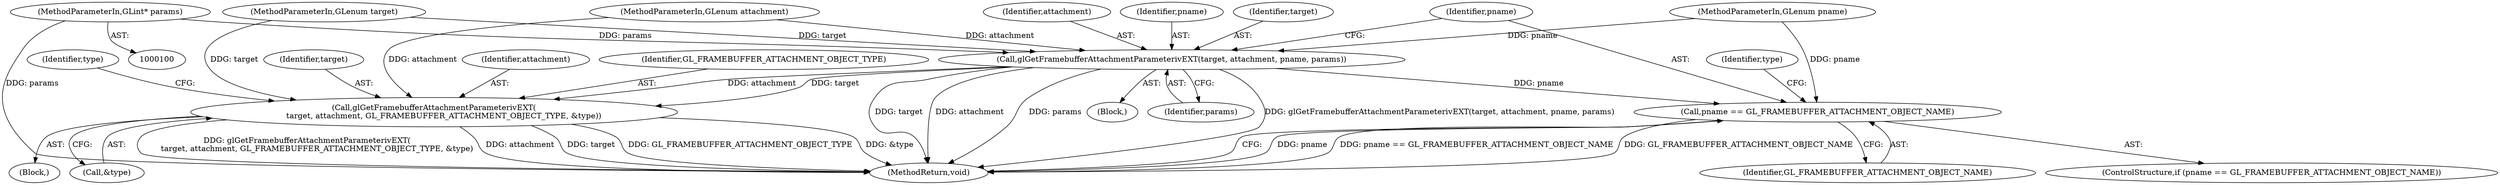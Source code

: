 digraph "0_Chrome_74c1ec481b33194dc7a428f2d58fc89640b313ae@pointer" {
"1000104" [label="(MethodParameterIn,GLint* params)"];
"1000114" [label="(Call,glGetFramebufferAttachmentParameterivEXT(target, attachment, pname, params))"];
"1000120" [label="(Call,pname == GL_FRAMEBUFFER_ATTACHMENT_OBJECT_NAME)"];
"1000132" [label="(Call,glGetFramebufferAttachmentParameterivEXT(\n        target, attachment, GL_FRAMEBUFFER_ATTACHMENT_OBJECT_TYPE, &type))"];
"1000105" [label="(Block,)"];
"1000123" [label="(Block,)"];
"1000115" [label="(Identifier,target)"];
"1000119" [label="(ControlStructure,if (pname == GL_FRAMEBUFFER_ATTACHMENT_OBJECT_NAME))"];
"1000122" [label="(Identifier,GL_FRAMEBUFFER_ATTACHMENT_OBJECT_NAME)"];
"1000163" [label="(MethodReturn,void)"];
"1000136" [label="(Call,&type)"];
"1000114" [label="(Call,glGetFramebufferAttachmentParameterivEXT(target, attachment, pname, params))"];
"1000126" [label="(Identifier,type)"];
"1000116" [label="(Identifier,attachment)"];
"1000134" [label="(Identifier,attachment)"];
"1000132" [label="(Call,glGetFramebufferAttachmentParameterivEXT(\n        target, attachment, GL_FRAMEBUFFER_ATTACHMENT_OBJECT_TYPE, &type))"];
"1000117" [label="(Identifier,pname)"];
"1000135" [label="(Identifier,GL_FRAMEBUFFER_ATTACHMENT_OBJECT_TYPE)"];
"1000139" [label="(Identifier,type)"];
"1000103" [label="(MethodParameterIn,GLenum pname)"];
"1000101" [label="(MethodParameterIn,GLenum target)"];
"1000120" [label="(Call,pname == GL_FRAMEBUFFER_ATTACHMENT_OBJECT_NAME)"];
"1000104" [label="(MethodParameterIn,GLint* params)"];
"1000133" [label="(Identifier,target)"];
"1000118" [label="(Identifier,params)"];
"1000121" [label="(Identifier,pname)"];
"1000102" [label="(MethodParameterIn,GLenum attachment)"];
"1000104" -> "1000100"  [label="AST: "];
"1000104" -> "1000163"  [label="DDG: params"];
"1000104" -> "1000114"  [label="DDG: params"];
"1000114" -> "1000105"  [label="AST: "];
"1000114" -> "1000118"  [label="CFG: "];
"1000115" -> "1000114"  [label="AST: "];
"1000116" -> "1000114"  [label="AST: "];
"1000117" -> "1000114"  [label="AST: "];
"1000118" -> "1000114"  [label="AST: "];
"1000121" -> "1000114"  [label="CFG: "];
"1000114" -> "1000163"  [label="DDG: params"];
"1000114" -> "1000163"  [label="DDG: glGetFramebufferAttachmentParameterivEXT(target, attachment, pname, params)"];
"1000114" -> "1000163"  [label="DDG: target"];
"1000114" -> "1000163"  [label="DDG: attachment"];
"1000101" -> "1000114"  [label="DDG: target"];
"1000102" -> "1000114"  [label="DDG: attachment"];
"1000103" -> "1000114"  [label="DDG: pname"];
"1000114" -> "1000120"  [label="DDG: pname"];
"1000114" -> "1000132"  [label="DDG: target"];
"1000114" -> "1000132"  [label="DDG: attachment"];
"1000120" -> "1000119"  [label="AST: "];
"1000120" -> "1000122"  [label="CFG: "];
"1000121" -> "1000120"  [label="AST: "];
"1000122" -> "1000120"  [label="AST: "];
"1000126" -> "1000120"  [label="CFG: "];
"1000163" -> "1000120"  [label="CFG: "];
"1000120" -> "1000163"  [label="DDG: pname"];
"1000120" -> "1000163"  [label="DDG: pname == GL_FRAMEBUFFER_ATTACHMENT_OBJECT_NAME"];
"1000120" -> "1000163"  [label="DDG: GL_FRAMEBUFFER_ATTACHMENT_OBJECT_NAME"];
"1000103" -> "1000120"  [label="DDG: pname"];
"1000132" -> "1000123"  [label="AST: "];
"1000132" -> "1000136"  [label="CFG: "];
"1000133" -> "1000132"  [label="AST: "];
"1000134" -> "1000132"  [label="AST: "];
"1000135" -> "1000132"  [label="AST: "];
"1000136" -> "1000132"  [label="AST: "];
"1000139" -> "1000132"  [label="CFG: "];
"1000132" -> "1000163"  [label="DDG: glGetFramebufferAttachmentParameterivEXT(\n        target, attachment, GL_FRAMEBUFFER_ATTACHMENT_OBJECT_TYPE, &type)"];
"1000132" -> "1000163"  [label="DDG: attachment"];
"1000132" -> "1000163"  [label="DDG: target"];
"1000132" -> "1000163"  [label="DDG: GL_FRAMEBUFFER_ATTACHMENT_OBJECT_TYPE"];
"1000132" -> "1000163"  [label="DDG: &type"];
"1000101" -> "1000132"  [label="DDG: target"];
"1000102" -> "1000132"  [label="DDG: attachment"];
}
